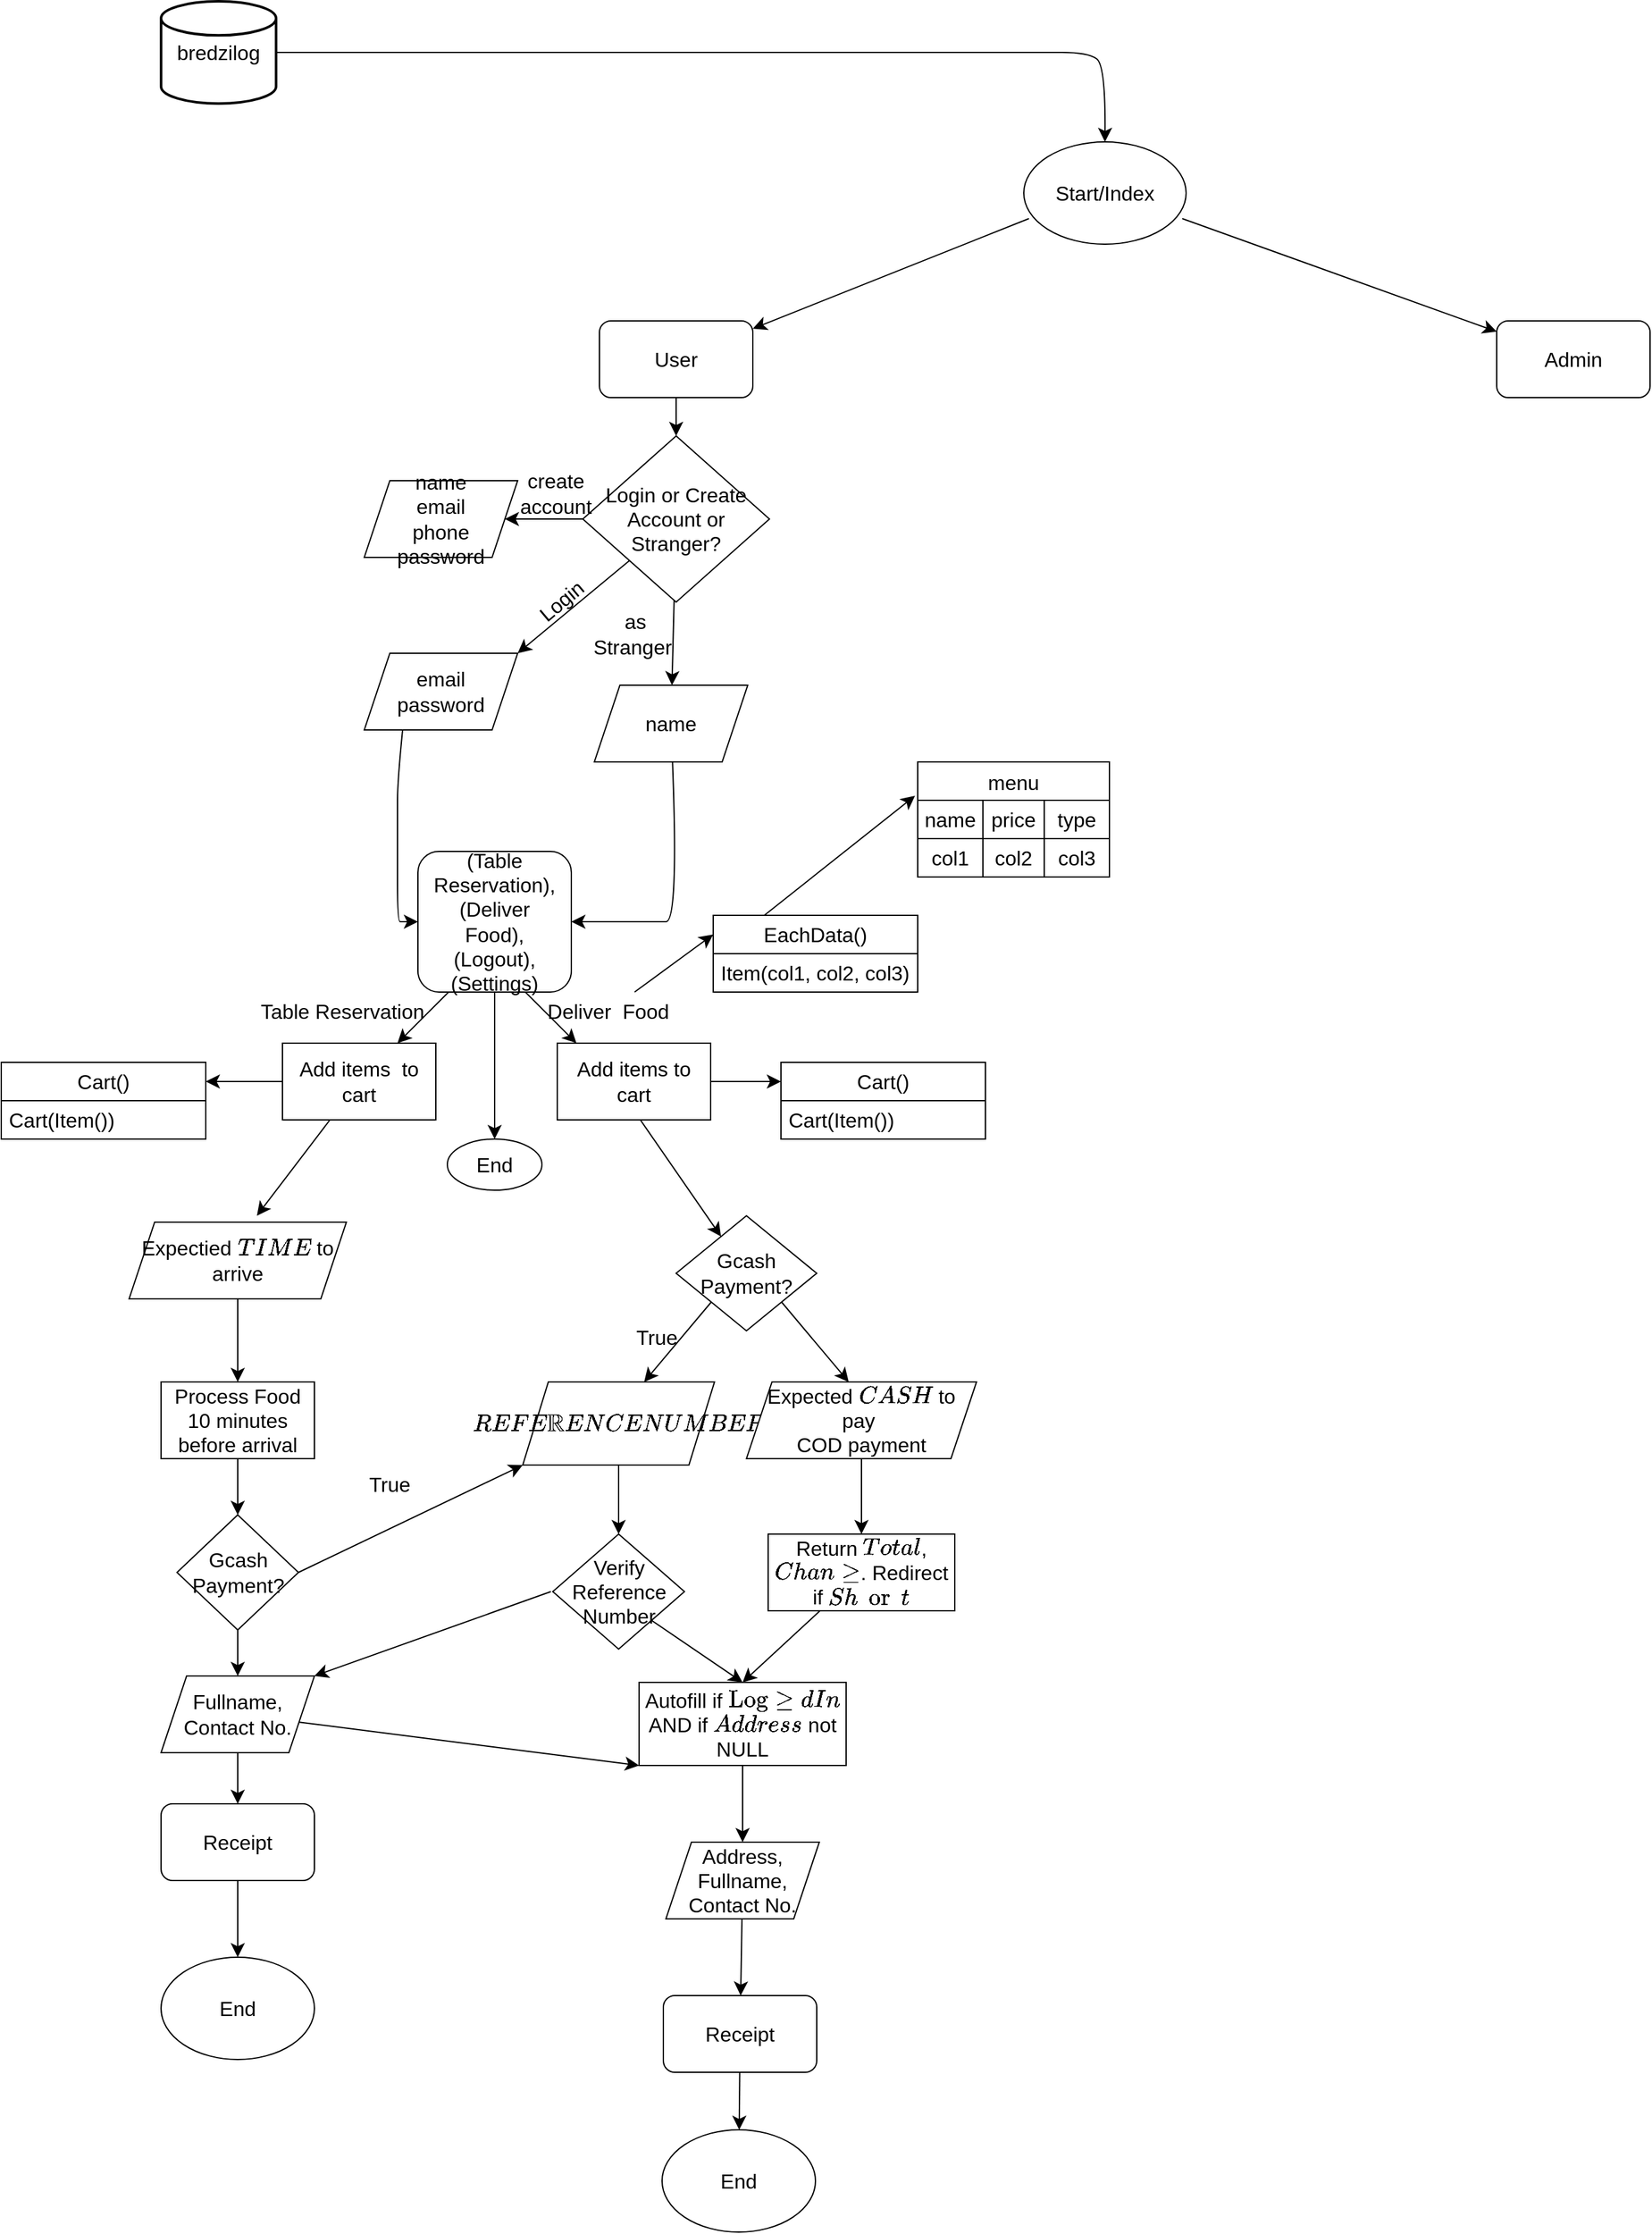 <mxfile version="21.7.5" type="device">
  <diagram id="C5RBs43oDa-KdzZeNtuy" name="Page-1">
    <mxGraphModel dx="2677" dy="1036" grid="1" gridSize="10" guides="1" tooltips="1" connect="1" arrows="1" fold="1" page="1" pageScale="1" pageWidth="827" pageHeight="1169" math="0" shadow="0">
      <root>
        <mxCell id="WIyWlLk6GJQsqaUBKTNV-0" />
        <mxCell id="WIyWlLk6GJQsqaUBKTNV-1" parent="WIyWlLk6GJQsqaUBKTNV-0" />
        <mxCell id="xKQEIfEpdPocmmlh1qDN-5" style="edgeStyle=none;curved=1;rounded=0;orthogonalLoop=1;jettySize=auto;html=1;exitX=0;exitY=1;exitDx=0;exitDy=0;fontSize=12;startSize=8;endSize=8;labelBackgroundColor=none;fontColor=default;" parent="WIyWlLk6GJQsqaUBKTNV-1" target="xKQEIfEpdPocmmlh1qDN-3" edge="1">
          <mxGeometry relative="1" as="geometry">
            <mxPoint x="354" y="180.0" as="sourcePoint" />
          </mxGeometry>
        </mxCell>
        <mxCell id="xKQEIfEpdPocmmlh1qDN-6" style="edgeStyle=none;curved=1;rounded=0;orthogonalLoop=1;jettySize=auto;html=1;exitX=1;exitY=1;exitDx=0;exitDy=0;fontSize=12;startSize=8;endSize=8;labelBackgroundColor=none;fontColor=default;" parent="WIyWlLk6GJQsqaUBKTNV-1" target="xKQEIfEpdPocmmlh1qDN-4" edge="1">
          <mxGeometry relative="1" as="geometry">
            <mxPoint x="474" y="180.0" as="sourcePoint" />
          </mxGeometry>
        </mxCell>
        <mxCell id="xKQEIfEpdPocmmlh1qDN-22" style="edgeStyle=none;curved=1;rounded=0;orthogonalLoop=1;jettySize=auto;html=1;entryX=0.5;entryY=0;entryDx=0;entryDy=0;fontSize=12;startSize=8;endSize=8;labelBackgroundColor=none;fontColor=default;" parent="WIyWlLk6GJQsqaUBKTNV-1" source="xKQEIfEpdPocmmlh1qDN-3" target="xKQEIfEpdPocmmlh1qDN-9" edge="1">
          <mxGeometry relative="1" as="geometry" />
        </mxCell>
        <mxCell id="xKQEIfEpdPocmmlh1qDN-3" value="User" style="rounded=1;whiteSpace=wrap;html=1;fontSize=16;labelBackgroundColor=none;" parent="WIyWlLk6GJQsqaUBKTNV-1" vertex="1">
          <mxGeometry x="18" y="260" width="120" height="60" as="geometry" />
        </mxCell>
        <mxCell id="xKQEIfEpdPocmmlh1qDN-4" value="Admin" style="rounded=1;whiteSpace=wrap;html=1;fontSize=16;labelBackgroundColor=none;" parent="WIyWlLk6GJQsqaUBKTNV-1" vertex="1">
          <mxGeometry x="720" y="260" width="120" height="60" as="geometry" />
        </mxCell>
        <mxCell id="xKQEIfEpdPocmmlh1qDN-14" style="edgeStyle=none;curved=1;rounded=0;orthogonalLoop=1;jettySize=auto;html=1;entryX=1;entryY=0.5;entryDx=0;entryDy=0;fontSize=12;startSize=8;endSize=8;labelBackgroundColor=none;fontColor=default;" parent="WIyWlLk6GJQsqaUBKTNV-1" source="xKQEIfEpdPocmmlh1qDN-9" target="xKQEIfEpdPocmmlh1qDN-10" edge="1">
          <mxGeometry relative="1" as="geometry" />
        </mxCell>
        <mxCell id="xKQEIfEpdPocmmlh1qDN-17" style="edgeStyle=none;curved=1;rounded=0;orthogonalLoop=1;jettySize=auto;html=1;exitX=0;exitY=1;exitDx=0;exitDy=0;entryX=1;entryY=0;entryDx=0;entryDy=0;fontSize=12;startSize=8;endSize=8;labelBackgroundColor=none;fontColor=default;" parent="WIyWlLk6GJQsqaUBKTNV-1" source="xKQEIfEpdPocmmlh1qDN-9" target="xKQEIfEpdPocmmlh1qDN-11" edge="1">
          <mxGeometry relative="1" as="geometry" />
        </mxCell>
        <mxCell id="xKQEIfEpdPocmmlh1qDN-20" style="edgeStyle=none;curved=1;rounded=0;orthogonalLoop=1;jettySize=auto;html=1;fontSize=12;startSize=8;endSize=8;labelBackgroundColor=none;fontColor=default;" parent="WIyWlLk6GJQsqaUBKTNV-1" source="xKQEIfEpdPocmmlh1qDN-9" target="xKQEIfEpdPocmmlh1qDN-13" edge="1">
          <mxGeometry relative="1" as="geometry" />
        </mxCell>
        <mxCell id="xKQEIfEpdPocmmlh1qDN-9" value="Login or Create Account or Stranger?" style="rhombus;whiteSpace=wrap;html=1;fontSize=16;rounded=0;labelBackgroundColor=none;" parent="WIyWlLk6GJQsqaUBKTNV-1" vertex="1">
          <mxGeometry x="5" y="350" width="146" height="130" as="geometry" />
        </mxCell>
        <mxCell id="xKQEIfEpdPocmmlh1qDN-10" value="name&lt;br&gt;email&lt;br&gt;phone&lt;br&gt;password" style="shape=parallelogram;perimeter=parallelogramPerimeter;whiteSpace=wrap;html=1;fixedSize=1;fontSize=16;rounded=0;labelBackgroundColor=none;" parent="WIyWlLk6GJQsqaUBKTNV-1" vertex="1">
          <mxGeometry x="-166" y="385" width="120" height="60" as="geometry" />
        </mxCell>
        <mxCell id="xKQEIfEpdPocmmlh1qDN-71" style="edgeStyle=none;curved=1;rounded=0;orthogonalLoop=1;jettySize=auto;html=1;entryX=0;entryY=0.5;entryDx=0;entryDy=0;fontSize=12;startSize=8;endSize=8;exitX=0.25;exitY=1;exitDx=0;exitDy=0;" parent="WIyWlLk6GJQsqaUBKTNV-1" source="xKQEIfEpdPocmmlh1qDN-11" target="xKQEIfEpdPocmmlh1qDN-68" edge="1">
          <mxGeometry relative="1" as="geometry">
            <Array as="points">
              <mxPoint x="-140" y="620" />
              <mxPoint x="-140" y="650" />
              <mxPoint x="-140" y="660" />
              <mxPoint x="-140" y="670" />
              <mxPoint x="-140" y="730" />
              <mxPoint x="-136" y="730" />
            </Array>
          </mxGeometry>
        </mxCell>
        <mxCell id="xKQEIfEpdPocmmlh1qDN-11" value="email&lt;br&gt;password" style="shape=parallelogram;perimeter=parallelogramPerimeter;whiteSpace=wrap;html=1;fixedSize=1;fontSize=16;rounded=0;labelBackgroundColor=none;" parent="WIyWlLk6GJQsqaUBKTNV-1" vertex="1">
          <mxGeometry x="-166" y="520" width="120" height="60" as="geometry" />
        </mxCell>
        <mxCell id="xKQEIfEpdPocmmlh1qDN-69" style="edgeStyle=none;curved=1;rounded=0;orthogonalLoop=1;jettySize=auto;html=1;entryX=1;entryY=0.5;entryDx=0;entryDy=0;fontSize=12;startSize=8;endSize=8;" parent="WIyWlLk6GJQsqaUBKTNV-1" source="xKQEIfEpdPocmmlh1qDN-13" target="xKQEIfEpdPocmmlh1qDN-68" edge="1">
          <mxGeometry relative="1" as="geometry">
            <Array as="points">
              <mxPoint x="80" y="730" />
              <mxPoint x="60" y="730" />
            </Array>
          </mxGeometry>
        </mxCell>
        <mxCell id="xKQEIfEpdPocmmlh1qDN-13" value="name" style="shape=parallelogram;perimeter=parallelogramPerimeter;whiteSpace=wrap;html=1;fixedSize=1;fontSize=16;rounded=0;labelBackgroundColor=none;" parent="WIyWlLk6GJQsqaUBKTNV-1" vertex="1">
          <mxGeometry x="14" y="545" width="120" height="60" as="geometry" />
        </mxCell>
        <mxCell id="xKQEIfEpdPocmmlh1qDN-15" value="create account" style="text;html=1;strokeColor=none;fillColor=none;align=center;verticalAlign=middle;whiteSpace=wrap;rounded=0;fontSize=16;labelBackgroundColor=none;" parent="WIyWlLk6GJQsqaUBKTNV-1" vertex="1">
          <mxGeometry x="-46" y="380" width="60" height="30" as="geometry" />
        </mxCell>
        <mxCell id="xKQEIfEpdPocmmlh1qDN-18" value="Login" style="text;html=1;strokeColor=none;fillColor=none;align=center;verticalAlign=middle;whiteSpace=wrap;rounded=0;fontSize=16;rotation=-40;labelBackgroundColor=none;" parent="WIyWlLk6GJQsqaUBKTNV-1" vertex="1">
          <mxGeometry x="-42" y="458.54" width="60" height="40" as="geometry" />
        </mxCell>
        <mxCell id="xKQEIfEpdPocmmlh1qDN-19" value="&amp;nbsp;as Stranger" style="text;html=1;strokeColor=none;fillColor=none;align=center;verticalAlign=middle;whiteSpace=wrap;rounded=0;fontSize=16;labelBackgroundColor=none;" parent="WIyWlLk6GJQsqaUBKTNV-1" vertex="1">
          <mxGeometry x="14" y="490" width="60" height="30" as="geometry" />
        </mxCell>
        <mxCell id="xKQEIfEpdPocmmlh1qDN-32" style="edgeStyle=none;curved=1;rounded=0;orthogonalLoop=1;jettySize=auto;html=1;exitX=0;exitY=1;exitDx=0;exitDy=0;fontSize=12;startSize=8;endSize=8;labelBackgroundColor=none;fontColor=default;" parent="WIyWlLk6GJQsqaUBKTNV-1" edge="1">
          <mxGeometry relative="1" as="geometry">
            <mxPoint x="-140" y="825" as="targetPoint" />
            <mxPoint x="-100" y="785.0" as="sourcePoint" />
          </mxGeometry>
        </mxCell>
        <mxCell id="xKQEIfEpdPocmmlh1qDN-33" style="edgeStyle=none;curved=1;rounded=0;orthogonalLoop=1;jettySize=auto;html=1;exitX=1;exitY=1;exitDx=0;exitDy=0;fontSize=12;startSize=8;endSize=8;labelBackgroundColor=none;fontColor=default;" parent="WIyWlLk6GJQsqaUBKTNV-1" edge="1">
          <mxGeometry relative="1" as="geometry">
            <mxPoint y="825" as="targetPoint" />
            <mxPoint x="-40" y="785.0" as="sourcePoint" />
          </mxGeometry>
        </mxCell>
        <mxCell id="0iYnoLVcJNjw29xdgMoQ-2" style="edgeStyle=none;curved=1;rounded=0;orthogonalLoop=1;jettySize=auto;html=1;entryX=1;entryY=0.25;entryDx=0;entryDy=0;fontSize=12;startSize=8;endSize=8;" parent="WIyWlLk6GJQsqaUBKTNV-1" source="xKQEIfEpdPocmmlh1qDN-34" target="0iYnoLVcJNjw29xdgMoQ-0" edge="1">
          <mxGeometry relative="1" as="geometry" />
        </mxCell>
        <mxCell id="0iYnoLVcJNjw29xdgMoQ-4" style="edgeStyle=none;curved=1;rounded=0;orthogonalLoop=1;jettySize=auto;html=1;entryX=0.5;entryY=0;entryDx=0;entryDy=0;fontSize=12;startSize=8;endSize=8;" parent="WIyWlLk6GJQsqaUBKTNV-1" source="xKQEIfEpdPocmmlh1qDN-34" edge="1">
          <mxGeometry relative="1" as="geometry">
            <mxPoint x="-250" y="960" as="targetPoint" />
          </mxGeometry>
        </mxCell>
        <mxCell id="xKQEIfEpdPocmmlh1qDN-34" value="Add items&amp;nbsp; to cart" style="rounded=0;whiteSpace=wrap;html=1;fontSize=16;labelBackgroundColor=none;" parent="WIyWlLk6GJQsqaUBKTNV-1" vertex="1">
          <mxGeometry x="-230" y="825" width="120" height="60" as="geometry" />
        </mxCell>
        <mxCell id="xKQEIfEpdPocmmlh1qDN-44" style="edgeStyle=none;curved=1;rounded=0;orthogonalLoop=1;jettySize=auto;html=1;fontSize=12;startSize=8;endSize=8;labelBackgroundColor=none;fontColor=default;" parent="WIyWlLk6GJQsqaUBKTNV-1" target="xKQEIfEpdPocmmlh1qDN-37" edge="1">
          <mxGeometry relative="1" as="geometry">
            <mxPoint x="50" y="885" as="sourcePoint" />
          </mxGeometry>
        </mxCell>
        <mxCell id="xKQEIfEpdPocmmlh1qDN-38" style="edgeStyle=none;curved=1;rounded=0;orthogonalLoop=1;jettySize=auto;html=1;exitX=0;exitY=1;exitDx=0;exitDy=0;fontSize=12;startSize=8;endSize=8;labelBackgroundColor=none;fontColor=default;" parent="WIyWlLk6GJQsqaUBKTNV-1" source="xKQEIfEpdPocmmlh1qDN-37" edge="1">
          <mxGeometry relative="1" as="geometry">
            <mxPoint x="53" y="1090" as="targetPoint" />
          </mxGeometry>
        </mxCell>
        <mxCell id="xKQEIfEpdPocmmlh1qDN-46" style="edgeStyle=none;curved=1;rounded=0;orthogonalLoop=1;jettySize=auto;html=1;exitX=1;exitY=1;exitDx=0;exitDy=0;fontSize=12;startSize=8;endSize=8;labelBackgroundColor=none;fontColor=default;" parent="WIyWlLk6GJQsqaUBKTNV-1" source="xKQEIfEpdPocmmlh1qDN-37" edge="1">
          <mxGeometry relative="1" as="geometry">
            <mxPoint x="213" y="1090" as="targetPoint" />
          </mxGeometry>
        </mxCell>
        <mxCell id="xKQEIfEpdPocmmlh1qDN-37" value="Gcash Payment?" style="rhombus;whiteSpace=wrap;html=1;fontSize=16;rounded=0;labelBackgroundColor=none;" parent="WIyWlLk6GJQsqaUBKTNV-1" vertex="1">
          <mxGeometry x="78" y="960" width="110" height="90" as="geometry" />
        </mxCell>
        <mxCell id="xKQEIfEpdPocmmlh1qDN-53" style="edgeStyle=none;curved=1;rounded=0;orthogonalLoop=1;jettySize=auto;html=1;fontSize=12;startSize=8;endSize=8;labelBackgroundColor=none;fontColor=default;" parent="WIyWlLk6GJQsqaUBKTNV-1" source="xKQEIfEpdPocmmlh1qDN-40" edge="1">
          <mxGeometry relative="1" as="geometry">
            <mxPoint x="33" y="1209" as="targetPoint" />
          </mxGeometry>
        </mxCell>
        <mxCell id="xKQEIfEpdPocmmlh1qDN-40" value="`REFERRENCE NUMBER`" style="shape=parallelogram;perimeter=parallelogramPerimeter;whiteSpace=wrap;html=1;fixedSize=1;fontSize=16;rounded=0;labelBackgroundColor=none;" parent="WIyWlLk6GJQsqaUBKTNV-1" vertex="1">
          <mxGeometry x="-42" y="1090" width="150" height="65" as="geometry" />
        </mxCell>
        <mxCell id="xKQEIfEpdPocmmlh1qDN-41" value="True" style="text;html=1;strokeColor=none;fillColor=none;align=center;verticalAlign=middle;whiteSpace=wrap;rounded=0;fontSize=16;labelBackgroundColor=none;" parent="WIyWlLk6GJQsqaUBKTNV-1" vertex="1">
          <mxGeometry x="33" y="1040" width="60" height="30" as="geometry" />
        </mxCell>
        <mxCell id="PnPtJ1oFxIr9ThaWhj_N-104" style="edgeStyle=none;curved=1;rounded=0;orthogonalLoop=1;jettySize=auto;html=1;entryX=0;entryY=0.25;entryDx=0;entryDy=0;fontSize=12;startSize=8;endSize=8;" parent="WIyWlLk6GJQsqaUBKTNV-1" source="xKQEIfEpdPocmmlh1qDN-45" target="PnPtJ1oFxIr9ThaWhj_N-95" edge="1">
          <mxGeometry relative="1" as="geometry" />
        </mxCell>
        <mxCell id="xKQEIfEpdPocmmlh1qDN-45" value="Add items to cart" style="rounded=0;whiteSpace=wrap;html=1;fontSize=16;labelBackgroundColor=none;" parent="WIyWlLk6GJQsqaUBKTNV-1" vertex="1">
          <mxGeometry x="-15" y="825" width="120" height="60" as="geometry" />
        </mxCell>
        <mxCell id="xKQEIfEpdPocmmlh1qDN-55" style="edgeStyle=none;curved=1;rounded=0;orthogonalLoop=1;jettySize=auto;html=1;entryX=0.5;entryY=0;entryDx=0;entryDy=0;fontSize=12;startSize=8;endSize=8;labelBackgroundColor=none;fontColor=default;" parent="WIyWlLk6GJQsqaUBKTNV-1" source="xKQEIfEpdPocmmlh1qDN-47" target="xKQEIfEpdPocmmlh1qDN-54" edge="1">
          <mxGeometry relative="1" as="geometry" />
        </mxCell>
        <mxCell id="xKQEIfEpdPocmmlh1qDN-47" value="Expected `CASH` to pay&amp;nbsp;&lt;br&gt;COD payment" style="shape=parallelogram;perimeter=parallelogramPerimeter;whiteSpace=wrap;html=1;fixedSize=1;fontSize=16;rounded=0;labelBackgroundColor=none;" parent="WIyWlLk6GJQsqaUBKTNV-1" vertex="1">
          <mxGeometry x="133" y="1090" width="180" height="60" as="geometry" />
        </mxCell>
        <mxCell id="xKQEIfEpdPocmmlh1qDN-60" style="edgeStyle=none;curved=1;rounded=0;orthogonalLoop=1;jettySize=auto;html=1;entryX=0.5;entryY=0;entryDx=0;entryDy=0;fontSize=12;startSize=8;endSize=8;" parent="WIyWlLk6GJQsqaUBKTNV-1" source="xKQEIfEpdPocmmlh1qDN-50" target="xKQEIfEpdPocmmlh1qDN-56" edge="1">
          <mxGeometry relative="1" as="geometry" />
        </mxCell>
        <mxCell id="xKQEIfEpdPocmmlh1qDN-50" value="Autofill if `Logged In` AND if `Address` not NULL" style="rounded=0;whiteSpace=wrap;html=1;fontSize=16;labelBackgroundColor=none;" parent="WIyWlLk6GJQsqaUBKTNV-1" vertex="1">
          <mxGeometry x="49" y="1325" width="162" height="65" as="geometry" />
        </mxCell>
        <mxCell id="xKQEIfEpdPocmmlh1qDN-58" style="edgeStyle=none;curved=1;rounded=0;orthogonalLoop=1;jettySize=auto;html=1;entryX=0.5;entryY=0;entryDx=0;entryDy=0;fontSize=12;startSize=8;endSize=8;exitX=1;exitY=1;exitDx=0;exitDy=0;" parent="WIyWlLk6GJQsqaUBKTNV-1" source="0iYnoLVcJNjw29xdgMoQ-23" target="xKQEIfEpdPocmmlh1qDN-50" edge="1">
          <mxGeometry relative="1" as="geometry">
            <mxPoint x="66.837" y="1269" as="sourcePoint" />
          </mxGeometry>
        </mxCell>
        <mxCell id="xKQEIfEpdPocmmlh1qDN-59" style="edgeStyle=none;curved=1;rounded=0;orthogonalLoop=1;jettySize=auto;html=1;entryX=0.5;entryY=0;entryDx=0;entryDy=0;fontSize=12;startSize=8;endSize=8;" parent="WIyWlLk6GJQsqaUBKTNV-1" source="xKQEIfEpdPocmmlh1qDN-54" target="xKQEIfEpdPocmmlh1qDN-50" edge="1">
          <mxGeometry relative="1" as="geometry" />
        </mxCell>
        <mxCell id="xKQEIfEpdPocmmlh1qDN-54" value="Return `Total`, `Change`. Redirect if `Short`" style="rounded=0;whiteSpace=wrap;html=1;fontSize=16;labelBackgroundColor=none;" parent="WIyWlLk6GJQsqaUBKTNV-1" vertex="1">
          <mxGeometry x="150" y="1209" width="146" height="60" as="geometry" />
        </mxCell>
        <mxCell id="xKQEIfEpdPocmmlh1qDN-62" style="edgeStyle=none;curved=1;rounded=0;orthogonalLoop=1;jettySize=auto;html=1;fontSize=12;startSize=8;endSize=8;" parent="WIyWlLk6GJQsqaUBKTNV-1" source="xKQEIfEpdPocmmlh1qDN-56" target="xKQEIfEpdPocmmlh1qDN-61" edge="1">
          <mxGeometry relative="1" as="geometry" />
        </mxCell>
        <mxCell id="xKQEIfEpdPocmmlh1qDN-56" value="Address, Fullname, Contact No.&lt;br&gt;" style="shape=parallelogram;perimeter=parallelogramPerimeter;whiteSpace=wrap;html=1;fixedSize=1;fontSize=16;rounded=0;labelBackgroundColor=none;" parent="WIyWlLk6GJQsqaUBKTNV-1" vertex="1">
          <mxGeometry x="70" y="1450" width="120" height="60" as="geometry" />
        </mxCell>
        <mxCell id="PnPtJ1oFxIr9ThaWhj_N-2" style="edgeStyle=none;curved=1;rounded=0;orthogonalLoop=1;jettySize=auto;html=1;fontSize=12;startSize=8;endSize=8;" parent="WIyWlLk6GJQsqaUBKTNV-1" source="xKQEIfEpdPocmmlh1qDN-61" target="PnPtJ1oFxIr9ThaWhj_N-1" edge="1">
          <mxGeometry relative="1" as="geometry" />
        </mxCell>
        <mxCell id="xKQEIfEpdPocmmlh1qDN-61" value="Receipt" style="rounded=1;whiteSpace=wrap;html=1;fontSize=16;" parent="WIyWlLk6GJQsqaUBKTNV-1" vertex="1">
          <mxGeometry x="68" y="1570" width="120" height="60" as="geometry" />
        </mxCell>
        <mxCell id="PnPtJ1oFxIr9ThaWhj_N-109" style="edgeStyle=none;curved=1;rounded=0;orthogonalLoop=1;jettySize=auto;html=1;entryX=0;entryY=0.25;entryDx=0;entryDy=0;fontSize=12;startSize=8;endSize=8;" parent="WIyWlLk6GJQsqaUBKTNV-1" source="xKQEIfEpdPocmmlh1qDN-65" target="PnPtJ1oFxIr9ThaWhj_N-105" edge="1">
          <mxGeometry relative="1" as="geometry" />
        </mxCell>
        <mxCell id="xKQEIfEpdPocmmlh1qDN-65" value="Deliver&amp;nbsp; Food" style="text;html=1;strokeColor=none;fillColor=none;align=center;verticalAlign=middle;whiteSpace=wrap;rounded=0;fontSize=16;" parent="WIyWlLk6GJQsqaUBKTNV-1" vertex="1">
          <mxGeometry x="-26" y="785" width="102" height="30" as="geometry" />
        </mxCell>
        <mxCell id="xKQEIfEpdPocmmlh1qDN-66" value="Table Reservation" style="text;html=1;strokeColor=none;fillColor=none;align=center;verticalAlign=middle;whiteSpace=wrap;rounded=0;fontSize=16;" parent="WIyWlLk6GJQsqaUBKTNV-1" vertex="1">
          <mxGeometry x="-250" y="785" width="134" height="30" as="geometry" />
        </mxCell>
        <mxCell id="xKQEIfEpdPocmmlh1qDN-74" style="edgeStyle=none;curved=1;rounded=0;orthogonalLoop=1;jettySize=auto;html=1;fontSize=12;startSize=8;endSize=8;" parent="WIyWlLk6GJQsqaUBKTNV-1" source="xKQEIfEpdPocmmlh1qDN-68" edge="1">
          <mxGeometry relative="1" as="geometry">
            <mxPoint x="-64" y="900.0" as="targetPoint" />
          </mxGeometry>
        </mxCell>
        <mxCell id="xKQEIfEpdPocmmlh1qDN-68" value="(Table Reservation),&lt;br style=&quot;border-color: var(--border-color);&quot;&gt;(Deliver&lt;br style=&quot;border-color: var(--border-color);&quot;&gt;Food),&lt;br&gt;(Logout), (Settings)" style="rounded=1;whiteSpace=wrap;html=1;fontSize=16;" parent="WIyWlLk6GJQsqaUBKTNV-1" vertex="1">
          <mxGeometry x="-124" y="675" width="120" height="110" as="geometry" />
        </mxCell>
        <mxCell id="PnPtJ1oFxIr9ThaWhj_N-0" value="End" style="ellipse;whiteSpace=wrap;html=1;fontSize=16;" parent="WIyWlLk6GJQsqaUBKTNV-1" vertex="1">
          <mxGeometry x="-101" y="900" width="74" height="40" as="geometry" />
        </mxCell>
        <mxCell id="PnPtJ1oFxIr9ThaWhj_N-1" value="End" style="ellipse;whiteSpace=wrap;html=1;fontSize=16;" parent="WIyWlLk6GJQsqaUBKTNV-1" vertex="1">
          <mxGeometry x="67" y="1675" width="120" height="80" as="geometry" />
        </mxCell>
        <mxCell id="PnPtJ1oFxIr9ThaWhj_N-3" value="Start/Index" style="ellipse;whiteSpace=wrap;html=1;fontSize=16;" parent="WIyWlLk6GJQsqaUBKTNV-1" vertex="1">
          <mxGeometry x="350" y="120" width="127" height="80" as="geometry" />
        </mxCell>
        <mxCell id="PnPtJ1oFxIr9ThaWhj_N-81" value="menu" style="shape=table;startSize=30;container=1;collapsible=0;childLayout=tableLayout;strokeColor=default;fontSize=16;" parent="WIyWlLk6GJQsqaUBKTNV-1" vertex="1">
          <mxGeometry x="267" y="605" width="150" height="90" as="geometry" />
        </mxCell>
        <mxCell id="PnPtJ1oFxIr9ThaWhj_N-82" value="" style="shape=tableRow;horizontal=0;startSize=0;swimlaneHead=0;swimlaneBody=0;strokeColor=inherit;top=0;left=0;bottom=0;right=0;collapsible=0;dropTarget=0;fillColor=none;points=[[0,0.5],[1,0.5]];portConstraint=eastwest;fontSize=16;" parent="PnPtJ1oFxIr9ThaWhj_N-81" vertex="1">
          <mxGeometry y="30" width="150" height="30" as="geometry" />
        </mxCell>
        <mxCell id="PnPtJ1oFxIr9ThaWhj_N-83" value="name" style="shape=partialRectangle;html=1;whiteSpace=wrap;connectable=0;strokeColor=inherit;overflow=hidden;fillColor=none;top=0;left=0;bottom=0;right=0;pointerEvents=1;fontSize=16;" parent="PnPtJ1oFxIr9ThaWhj_N-82" vertex="1">
          <mxGeometry width="51" height="30" as="geometry">
            <mxRectangle width="51" height="30" as="alternateBounds" />
          </mxGeometry>
        </mxCell>
        <mxCell id="PnPtJ1oFxIr9ThaWhj_N-84" value="price" style="shape=partialRectangle;html=1;whiteSpace=wrap;connectable=0;strokeColor=inherit;overflow=hidden;fillColor=none;top=0;left=0;bottom=0;right=0;pointerEvents=1;fontSize=16;" parent="PnPtJ1oFxIr9ThaWhj_N-82" vertex="1">
          <mxGeometry x="51" width="48" height="30" as="geometry">
            <mxRectangle width="48" height="30" as="alternateBounds" />
          </mxGeometry>
        </mxCell>
        <mxCell id="PnPtJ1oFxIr9ThaWhj_N-85" value="type" style="shape=partialRectangle;html=1;whiteSpace=wrap;connectable=0;strokeColor=inherit;overflow=hidden;fillColor=none;top=0;left=0;bottom=0;right=0;pointerEvents=1;fontSize=16;" parent="PnPtJ1oFxIr9ThaWhj_N-82" vertex="1">
          <mxGeometry x="99" width="51" height="30" as="geometry">
            <mxRectangle width="51" height="30" as="alternateBounds" />
          </mxGeometry>
        </mxCell>
        <mxCell id="PnPtJ1oFxIr9ThaWhj_N-86" value="" style="shape=tableRow;horizontal=0;startSize=0;swimlaneHead=0;swimlaneBody=0;strokeColor=inherit;top=0;left=0;bottom=0;right=0;collapsible=0;dropTarget=0;fillColor=none;points=[[0,0.5],[1,0.5]];portConstraint=eastwest;fontSize=16;" parent="PnPtJ1oFxIr9ThaWhj_N-81" vertex="1">
          <mxGeometry y="60" width="150" height="30" as="geometry" />
        </mxCell>
        <mxCell id="PnPtJ1oFxIr9ThaWhj_N-87" value="col1" style="shape=partialRectangle;html=1;whiteSpace=wrap;connectable=0;strokeColor=inherit;overflow=hidden;fillColor=none;top=0;left=0;bottom=0;right=0;pointerEvents=1;fontSize=16;" parent="PnPtJ1oFxIr9ThaWhj_N-86" vertex="1">
          <mxGeometry width="51" height="30" as="geometry">
            <mxRectangle width="51" height="30" as="alternateBounds" />
          </mxGeometry>
        </mxCell>
        <mxCell id="PnPtJ1oFxIr9ThaWhj_N-88" value="col2" style="shape=partialRectangle;html=1;whiteSpace=wrap;connectable=0;strokeColor=inherit;overflow=hidden;fillColor=none;top=0;left=0;bottom=0;right=0;pointerEvents=1;fontSize=16;" parent="PnPtJ1oFxIr9ThaWhj_N-86" vertex="1">
          <mxGeometry x="51" width="48" height="30" as="geometry">
            <mxRectangle width="48" height="30" as="alternateBounds" />
          </mxGeometry>
        </mxCell>
        <mxCell id="PnPtJ1oFxIr9ThaWhj_N-89" value="col3" style="shape=partialRectangle;html=1;whiteSpace=wrap;connectable=0;strokeColor=inherit;overflow=hidden;fillColor=none;top=0;left=0;bottom=0;right=0;pointerEvents=1;fontSize=16;" parent="PnPtJ1oFxIr9ThaWhj_N-86" vertex="1">
          <mxGeometry x="99" width="51" height="30" as="geometry">
            <mxRectangle width="51" height="30" as="alternateBounds" />
          </mxGeometry>
        </mxCell>
        <mxCell id="PnPtJ1oFxIr9ThaWhj_N-95" value="Cart()" style="swimlane;fontStyle=0;childLayout=stackLayout;horizontal=1;startSize=30;horizontalStack=0;resizeParent=1;resizeParentMax=0;resizeLast=0;collapsible=1;marginBottom=0;whiteSpace=wrap;html=1;fontSize=16;" parent="WIyWlLk6GJQsqaUBKTNV-1" vertex="1">
          <mxGeometry x="160" y="840" width="160" height="60" as="geometry" />
        </mxCell>
        <mxCell id="PnPtJ1oFxIr9ThaWhj_N-96" value="Cart(Item())" style="text;strokeColor=none;fillColor=none;align=left;verticalAlign=middle;spacingLeft=4;spacingRight=4;overflow=hidden;points=[[0,0.5],[1,0.5]];portConstraint=eastwest;rotatable=0;whiteSpace=wrap;html=1;fontSize=16;" parent="PnPtJ1oFxIr9ThaWhj_N-95" vertex="1">
          <mxGeometry y="30" width="160" height="30" as="geometry" />
        </mxCell>
        <mxCell id="PnPtJ1oFxIr9ThaWhj_N-114" style="edgeStyle=none;curved=1;rounded=0;orthogonalLoop=1;jettySize=auto;html=1;entryX=-0.014;entryY=-0.117;entryDx=0;entryDy=0;entryPerimeter=0;fontSize=12;startSize=8;endSize=8;exitX=0.25;exitY=0;exitDx=0;exitDy=0;" parent="WIyWlLk6GJQsqaUBKTNV-1" source="PnPtJ1oFxIr9ThaWhj_N-105" target="PnPtJ1oFxIr9ThaWhj_N-82" edge="1">
          <mxGeometry relative="1" as="geometry" />
        </mxCell>
        <mxCell id="PnPtJ1oFxIr9ThaWhj_N-105" value="EachData()" style="swimlane;fontStyle=0;childLayout=stackLayout;horizontal=1;startSize=30;horizontalStack=0;resizeParent=1;resizeParentMax=0;resizeLast=0;collapsible=1;marginBottom=0;whiteSpace=wrap;html=1;fontSize=16;" parent="WIyWlLk6GJQsqaUBKTNV-1" vertex="1">
          <mxGeometry x="107" y="725" width="160" height="60" as="geometry" />
        </mxCell>
        <mxCell id="PnPtJ1oFxIr9ThaWhj_N-106" value="Item(col1, col2, col3)" style="text;strokeColor=none;fillColor=none;align=left;verticalAlign=middle;spacingLeft=4;spacingRight=4;overflow=hidden;points=[[0,0.5],[1,0.5]];portConstraint=eastwest;rotatable=0;whiteSpace=wrap;html=1;fontSize=16;" parent="PnPtJ1oFxIr9ThaWhj_N-105" vertex="1">
          <mxGeometry y="30" width="160" height="30" as="geometry" />
        </mxCell>
        <mxCell id="z76by1BTqNRhRZ45oNL8-0" style="edgeStyle=none;curved=1;rounded=0;orthogonalLoop=1;jettySize=auto;html=1;fontSize=12;startSize=8;endSize=8;entryX=0.5;entryY=0;entryDx=0;entryDy=0;" edge="1" parent="WIyWlLk6GJQsqaUBKTNV-1" source="PnPtJ1oFxIr9ThaWhj_N-116" target="PnPtJ1oFxIr9ThaWhj_N-3">
          <mxGeometry relative="1" as="geometry">
            <mxPoint x="400" y="70" as="targetPoint" />
            <Array as="points">
              <mxPoint x="110" y="50" />
              <mxPoint x="360" y="50" />
              <mxPoint x="400" y="50" />
              <mxPoint x="414" y="60" />
            </Array>
          </mxGeometry>
        </mxCell>
        <mxCell id="PnPtJ1oFxIr9ThaWhj_N-116" value="bredzilog" style="strokeWidth=2;html=1;shape=mxgraph.flowchart.database;whiteSpace=wrap;fontSize=16;" parent="WIyWlLk6GJQsqaUBKTNV-1" vertex="1">
          <mxGeometry x="-325" y="10" width="90" height="80" as="geometry" />
        </mxCell>
        <mxCell id="0iYnoLVcJNjw29xdgMoQ-0" value="Cart()" style="swimlane;fontStyle=0;childLayout=stackLayout;horizontal=1;startSize=30;horizontalStack=0;resizeParent=1;resizeParentMax=0;resizeLast=0;collapsible=1;marginBottom=0;whiteSpace=wrap;html=1;fontSize=16;" parent="WIyWlLk6GJQsqaUBKTNV-1" vertex="1">
          <mxGeometry x="-450" y="840" width="160" height="60" as="geometry" />
        </mxCell>
        <mxCell id="0iYnoLVcJNjw29xdgMoQ-1" value="Cart(Item())" style="text;strokeColor=none;fillColor=none;align=left;verticalAlign=middle;spacingLeft=4;spacingRight=4;overflow=hidden;points=[[0,0.5],[1,0.5]];portConstraint=eastwest;rotatable=0;whiteSpace=wrap;html=1;fontSize=16;" parent="0iYnoLVcJNjw29xdgMoQ-0" vertex="1">
          <mxGeometry y="30" width="160" height="30" as="geometry" />
        </mxCell>
        <mxCell id="0iYnoLVcJNjw29xdgMoQ-9" style="edgeStyle=none;curved=1;rounded=0;orthogonalLoop=1;jettySize=auto;html=1;fontSize=12;startSize=8;endSize=8;" parent="WIyWlLk6GJQsqaUBKTNV-1" source="0iYnoLVcJNjw29xdgMoQ-5" target="0iYnoLVcJNjw29xdgMoQ-7" edge="1">
          <mxGeometry relative="1" as="geometry" />
        </mxCell>
        <mxCell id="0iYnoLVcJNjw29xdgMoQ-5" value="Expectied `TIME` to arrive" style="shape=parallelogram;perimeter=parallelogramPerimeter;whiteSpace=wrap;html=1;fixedSize=1;fontSize=16;" parent="WIyWlLk6GJQsqaUBKTNV-1" vertex="1">
          <mxGeometry x="-350" y="965" width="170" height="60" as="geometry" />
        </mxCell>
        <mxCell id="0iYnoLVcJNjw29xdgMoQ-13" style="edgeStyle=none;curved=1;rounded=0;orthogonalLoop=1;jettySize=auto;html=1;fontSize=12;startSize=8;endSize=8;" parent="WIyWlLk6GJQsqaUBKTNV-1" source="0iYnoLVcJNjw29xdgMoQ-7" target="0iYnoLVcJNjw29xdgMoQ-10" edge="1">
          <mxGeometry relative="1" as="geometry" />
        </mxCell>
        <mxCell id="0iYnoLVcJNjw29xdgMoQ-7" value="Process Food 10 minutes before arrival" style="rounded=0;whiteSpace=wrap;html=1;fontSize=16;" parent="WIyWlLk6GJQsqaUBKTNV-1" vertex="1">
          <mxGeometry x="-325" y="1090" width="120" height="60" as="geometry" />
        </mxCell>
        <mxCell id="0iYnoLVcJNjw29xdgMoQ-11" style="edgeStyle=none;curved=1;rounded=0;orthogonalLoop=1;jettySize=auto;html=1;fontSize=12;startSize=8;endSize=8;exitX=1;exitY=0.5;exitDx=0;exitDy=0;entryX=0;entryY=1;entryDx=0;entryDy=0;" parent="WIyWlLk6GJQsqaUBKTNV-1" source="0iYnoLVcJNjw29xdgMoQ-10" target="xKQEIfEpdPocmmlh1qDN-40" edge="1">
          <mxGeometry relative="1" as="geometry">
            <Array as="points" />
            <mxPoint x="-20" y="1160" as="targetPoint" />
          </mxGeometry>
        </mxCell>
        <mxCell id="0iYnoLVcJNjw29xdgMoQ-19" style="edgeStyle=none;curved=1;rounded=0;orthogonalLoop=1;jettySize=auto;html=1;entryX=0.5;entryY=0;entryDx=0;entryDy=0;fontSize=12;startSize=8;endSize=8;" parent="WIyWlLk6GJQsqaUBKTNV-1" source="0iYnoLVcJNjw29xdgMoQ-10" target="0iYnoLVcJNjw29xdgMoQ-15" edge="1">
          <mxGeometry relative="1" as="geometry" />
        </mxCell>
        <mxCell id="0iYnoLVcJNjw29xdgMoQ-10" value="Gcash Payment?" style="rhombus;whiteSpace=wrap;html=1;fontSize=16;" parent="WIyWlLk6GJQsqaUBKTNV-1" vertex="1">
          <mxGeometry x="-312.5" y="1194" width="95" height="90" as="geometry" />
        </mxCell>
        <mxCell id="0iYnoLVcJNjw29xdgMoQ-12" value="True" style="text;html=1;strokeColor=none;fillColor=none;align=center;verticalAlign=middle;whiteSpace=wrap;rounded=0;fontSize=16;labelBackgroundColor=none;" parent="WIyWlLk6GJQsqaUBKTNV-1" vertex="1">
          <mxGeometry x="-176" y="1155" width="60" height="30" as="geometry" />
        </mxCell>
        <mxCell id="0iYnoLVcJNjw29xdgMoQ-14" style="edgeStyle=none;curved=1;rounded=0;orthogonalLoop=1;jettySize=auto;html=1;fontSize=12;startSize=8;endSize=8;" parent="WIyWlLk6GJQsqaUBKTNV-1" source="0iYnoLVcJNjw29xdgMoQ-15" target="0iYnoLVcJNjw29xdgMoQ-17" edge="1">
          <mxGeometry relative="1" as="geometry" />
        </mxCell>
        <mxCell id="0iYnoLVcJNjw29xdgMoQ-28" style="edgeStyle=none;curved=1;rounded=0;orthogonalLoop=1;jettySize=auto;html=1;entryX=0;entryY=1;entryDx=0;entryDy=0;fontSize=12;startSize=8;endSize=8;" parent="WIyWlLk6GJQsqaUBKTNV-1" source="0iYnoLVcJNjw29xdgMoQ-15" target="xKQEIfEpdPocmmlh1qDN-50" edge="1">
          <mxGeometry relative="1" as="geometry" />
        </mxCell>
        <mxCell id="0iYnoLVcJNjw29xdgMoQ-15" value="Fullname, Contact No." style="shape=parallelogram;perimeter=parallelogramPerimeter;whiteSpace=wrap;html=1;fixedSize=1;fontSize=16;rounded=0;labelBackgroundColor=none;" parent="WIyWlLk6GJQsqaUBKTNV-1" vertex="1">
          <mxGeometry x="-325" y="1320" width="120" height="60" as="geometry" />
        </mxCell>
        <mxCell id="0iYnoLVcJNjw29xdgMoQ-27" style="edgeStyle=none;curved=1;rounded=0;orthogonalLoop=1;jettySize=auto;html=1;entryX=0.5;entryY=0;entryDx=0;entryDy=0;fontSize=12;startSize=8;endSize=8;" parent="WIyWlLk6GJQsqaUBKTNV-1" source="0iYnoLVcJNjw29xdgMoQ-17" target="0iYnoLVcJNjw29xdgMoQ-18" edge="1">
          <mxGeometry relative="1" as="geometry" />
        </mxCell>
        <mxCell id="0iYnoLVcJNjw29xdgMoQ-17" value="Receipt" style="rounded=1;whiteSpace=wrap;html=1;fontSize=16;" parent="WIyWlLk6GJQsqaUBKTNV-1" vertex="1">
          <mxGeometry x="-325" y="1420" width="120" height="60" as="geometry" />
        </mxCell>
        <mxCell id="0iYnoLVcJNjw29xdgMoQ-18" value="End" style="ellipse;whiteSpace=wrap;html=1;fontSize=16;" parent="WIyWlLk6GJQsqaUBKTNV-1" vertex="1">
          <mxGeometry x="-325" y="1540" width="120" height="80" as="geometry" />
        </mxCell>
        <mxCell id="0iYnoLVcJNjw29xdgMoQ-24" value="" style="edgeStyle=none;curved=1;rounded=0;orthogonalLoop=1;jettySize=auto;html=1;fontSize=12;startSize=8;endSize=8;entryX=1;entryY=0;entryDx=0;entryDy=0;" parent="WIyWlLk6GJQsqaUBKTNV-1" target="0iYnoLVcJNjw29xdgMoQ-15" edge="1">
          <mxGeometry relative="1" as="geometry">
            <mxPoint x="-20" y="1254" as="sourcePoint" />
          </mxGeometry>
        </mxCell>
        <mxCell id="0iYnoLVcJNjw29xdgMoQ-23" value="Verify Reference Number" style="rhombus;whiteSpace=wrap;html=1;fontSize=16;" parent="WIyWlLk6GJQsqaUBKTNV-1" vertex="1">
          <mxGeometry x="-18.5" y="1209" width="103" height="90" as="geometry" />
        </mxCell>
      </root>
    </mxGraphModel>
  </diagram>
</mxfile>
